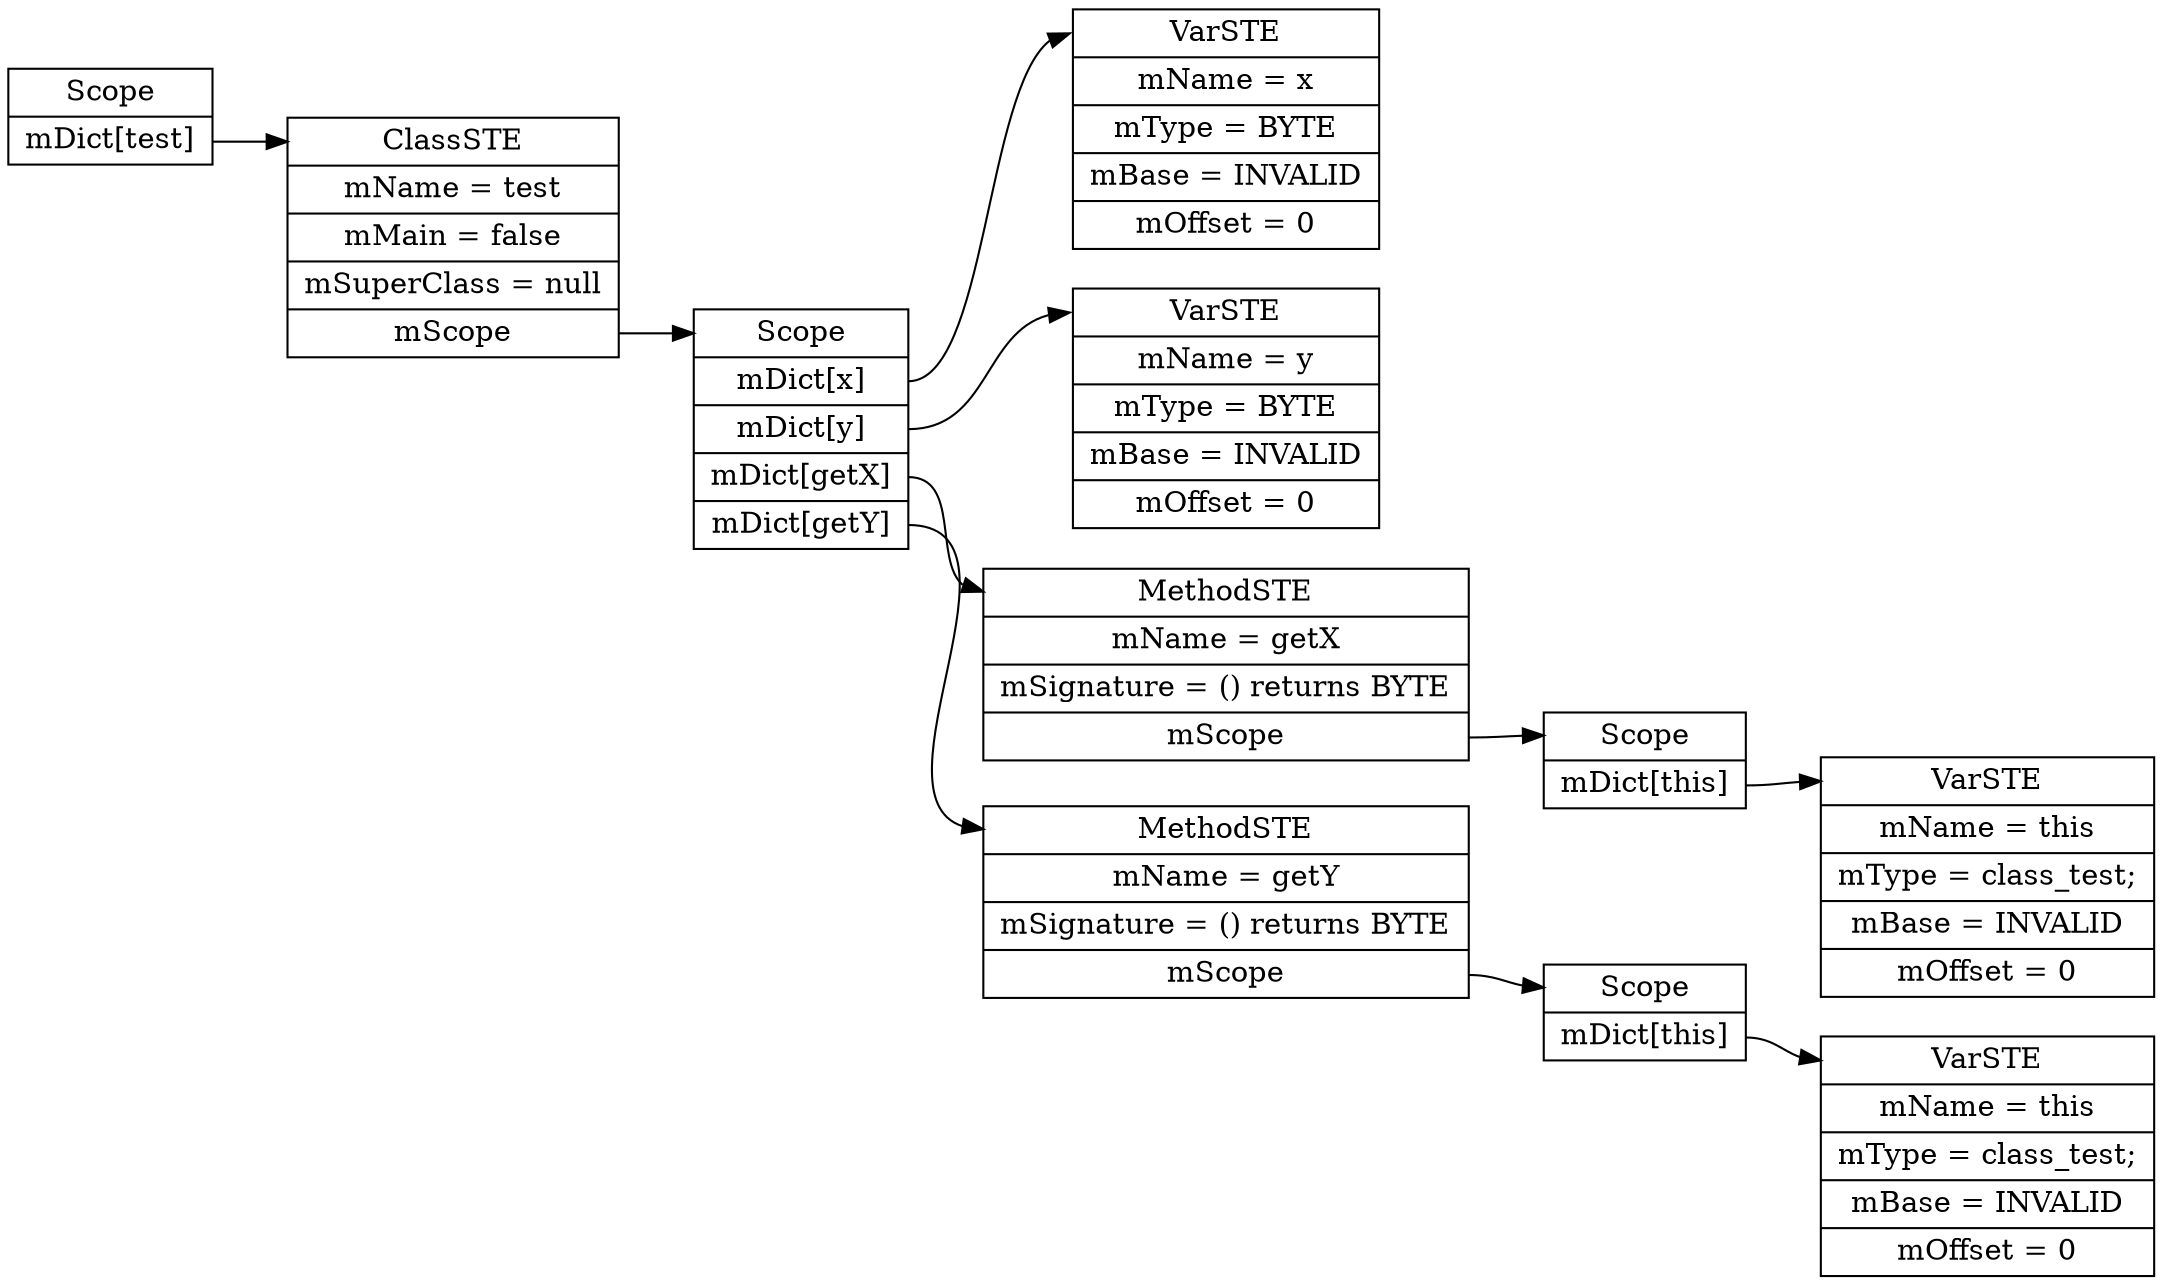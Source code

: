 digraph SymTable {
	graph [rankdir="LR"];
	node [shape=record];
	0 [label=" <f0> Scope | <f1> mDict\[test\] "];
	0:<f1> -> 1:<f0>;
	1 [label=" <f0> ClassSTE | <f1> mName = test| <f2> mMain = false| <f3> mSuperClass = null| <f4> mScope "];
	1:<f4> -> 2:<f0>;
	2 [label=" <f0> Scope | <f1> mDict\[x\] | <f2> mDict\[y\] | <f3> mDict\[getX\] | <f4> mDict\[getY\] "];
	2:<f1> -> 3:<f0>;
	3 [label=" <f0> VarSTE | <f1> mName = x| <f2> mType = BYTE| <f3> mBase = INVALID| <f4> mOffset = 0"];
	2:<f2> -> 4:<f0>;
	4 [label=" <f0> VarSTE | <f1> mName = y| <f2> mType = BYTE| <f3> mBase = INVALID| <f4> mOffset = 0"];
	2:<f3> -> 5:<f0>;
	5 [label=" <f0> MethodSTE | <f1> mName = getX| <f2> mSignature = () returns BYTE| <f3> mScope "];
	5:<f3> -> 6:<f0>;
	6 [label=" <f0> Scope | <f1> mDict\[this\] "];
	6:<f1> -> 7:<f0>;
	7 [label=" <f0> VarSTE | <f1> mName = this| <f2> mType = class_test;| <f3> mBase = INVALID| <f4> mOffset = 0"];
	2:<f4> -> 8:<f0>;
	8 [label=" <f0> MethodSTE | <f1> mName = getY| <f2> mSignature = () returns BYTE| <f3> mScope "];
	8:<f3> -> 9:<f0>;
	9 [label=" <f0> Scope | <f1> mDict\[this\] "];
	9:<f1> -> 10:<f0>;
	10 [label=" <f0> VarSTE | <f1> mName = this| <f2> mType = class_test;| <f3> mBase = INVALID| <f4> mOffset = 0"];
}
